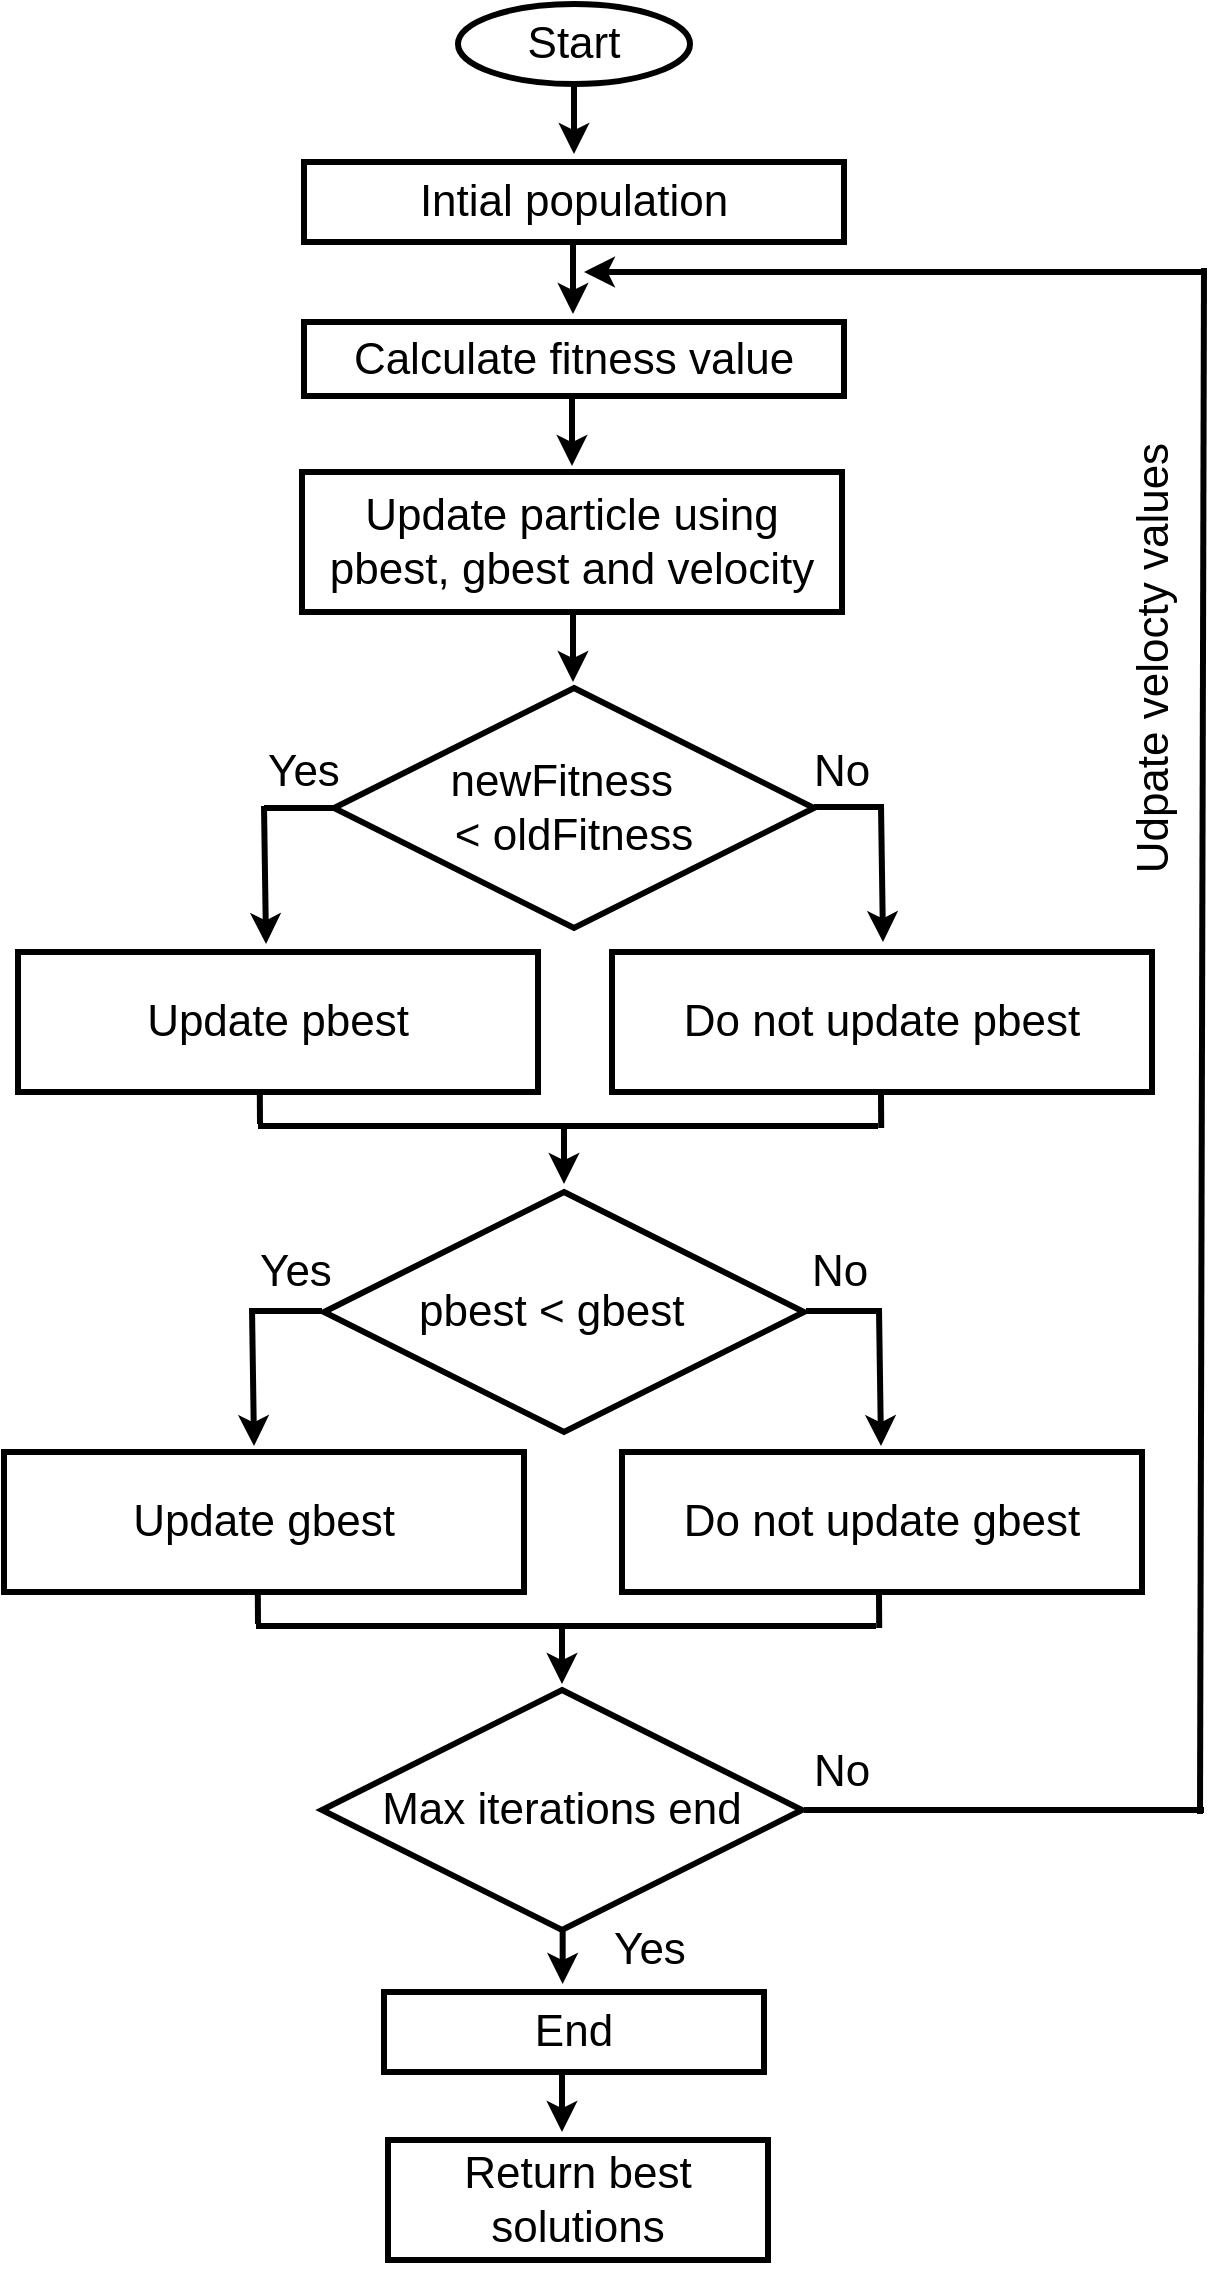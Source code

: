 <mxfile version="13.9.7" type="github">
  <diagram id="FKgOVd6op9hLZ679U8hH" name="Page-1">
    <mxGraphModel dx="1157" dy="1693" grid="1" gridSize="10" guides="1" tooltips="1" connect="1" arrows="1" fold="1" page="1" pageScale="1" pageWidth="827" pageHeight="1169" math="0" shadow="0">
      <root>
        <mxCell id="0" />
        <mxCell id="1" parent="0" />
        <mxCell id="yrOu8FVgPzleTjh1yl-w-63" value="" style="group" vertex="1" connectable="0" parent="1">
          <mxGeometry x="113" y="-1160" width="601" height="1133" as="geometry" />
        </mxCell>
        <mxCell id="yrOu8FVgPzleTjh1yl-w-39" value="" style="endArrow=classic;html=1;strokeWidth=3;fontSize=22;entryX=0.5;entryY=0;entryDx=0;entryDy=0;" edge="1" parent="yrOu8FVgPzleTjh1yl-w-63">
          <mxGeometry x="-139.67" y="353" width="50" height="50" as="geometry">
            <mxPoint x="279.33" y="960" as="sourcePoint" />
            <mxPoint x="279.33" y="990" as="targetPoint" />
          </mxGeometry>
        </mxCell>
        <mxCell id="yrOu8FVgPzleTjh1yl-w-48" value="" style="endArrow=classic;html=1;strokeWidth=3;fontSize=22;" edge="1" parent="yrOu8FVgPzleTjh1yl-w-63">
          <mxGeometry width="50" height="50" as="geometry">
            <mxPoint x="279" y="1031" as="sourcePoint" />
            <mxPoint x="279" y="1064" as="targetPoint" />
          </mxGeometry>
        </mxCell>
        <mxCell id="yrOu8FVgPzleTjh1yl-w-14" value="" style="endArrow=classic;html=1;fontSize=22;exitX=0.5;exitY=1;exitDx=0;exitDy=0;entryX=0.5;entryY=0;entryDx=0;entryDy=0;strokeWidth=3;" edge="1" parent="yrOu8FVgPzleTjh1yl-w-63">
          <mxGeometry width="50" height="50" as="geometry">
            <mxPoint x="285" y="36" as="sourcePoint" />
            <mxPoint x="285" y="75" as="targetPoint" />
          </mxGeometry>
        </mxCell>
        <mxCell id="yrOu8FVgPzleTjh1yl-w-1" value="Start" style="ellipse;whiteSpace=wrap;html=1;fontSize=22;strokeWidth=3;" vertex="1" parent="yrOu8FVgPzleTjh1yl-w-63">
          <mxGeometry x="227" width="116" height="40" as="geometry" />
        </mxCell>
        <mxCell id="yrOu8FVgPzleTjh1yl-w-2" value="Intial population" style="rounded=0;whiteSpace=wrap;html=1;fontSize=22;strokeWidth=3;" vertex="1" parent="yrOu8FVgPzleTjh1yl-w-63">
          <mxGeometry x="150" y="79" width="270" height="40" as="geometry" />
        </mxCell>
        <mxCell id="yrOu8FVgPzleTjh1yl-w-3" value="Calculate fitness value" style="rounded=0;whiteSpace=wrap;html=1;fontSize=22;strokeWidth=3;" vertex="1" parent="yrOu8FVgPzleTjh1yl-w-63">
          <mxGeometry x="150" y="159" width="270" height="37" as="geometry" />
        </mxCell>
        <mxCell id="yrOu8FVgPzleTjh1yl-w-4" value="Update particle using pbest, gbest and velocity" style="rounded=0;whiteSpace=wrap;html=1;fontSize=22;strokeWidth=3;" vertex="1" parent="yrOu8FVgPzleTjh1yl-w-63">
          <mxGeometry x="149" y="234" width="270" height="70" as="geometry" />
        </mxCell>
        <mxCell id="yrOu8FVgPzleTjh1yl-w-5" value="newFitness&amp;nbsp;&amp;nbsp;&lt;br&gt;&amp;lt; oldFitness" style="rhombus;whiteSpace=wrap;html=1;fontSize=22;strokeWidth=3;" vertex="1" parent="yrOu8FVgPzleTjh1yl-w-63">
          <mxGeometry x="165" y="342" width="240" height="120" as="geometry" />
        </mxCell>
        <mxCell id="yrOu8FVgPzleTjh1yl-w-6" value="Update pbest" style="rounded=0;whiteSpace=wrap;html=1;fontSize=22;strokeWidth=3;" vertex="1" parent="yrOu8FVgPzleTjh1yl-w-63">
          <mxGeometry x="7" y="474" width="260" height="70" as="geometry" />
        </mxCell>
        <mxCell id="yrOu8FVgPzleTjh1yl-w-7" value="Do not update pbest" style="rounded=0;whiteSpace=wrap;html=1;fontSize=22;strokeWidth=3;" vertex="1" parent="yrOu8FVgPzleTjh1yl-w-63">
          <mxGeometry x="304" y="474" width="270" height="70" as="geometry" />
        </mxCell>
        <mxCell id="yrOu8FVgPzleTjh1yl-w-8" value="pbest &amp;lt; gbest&amp;nbsp;&amp;nbsp;&lt;br&gt;" style="rhombus;whiteSpace=wrap;html=1;fontSize=22;strokeWidth=3;" vertex="1" parent="yrOu8FVgPzleTjh1yl-w-63">
          <mxGeometry x="160" y="594" width="240" height="120" as="geometry" />
        </mxCell>
        <mxCell id="yrOu8FVgPzleTjh1yl-w-9" value="Update gbest" style="rounded=0;whiteSpace=wrap;html=1;fontSize=22;strokeWidth=3;" vertex="1" parent="yrOu8FVgPzleTjh1yl-w-63">
          <mxGeometry y="724" width="260" height="70" as="geometry" />
        </mxCell>
        <mxCell id="yrOu8FVgPzleTjh1yl-w-10" value="Do not update gbest" style="rounded=0;whiteSpace=wrap;html=1;fontSize=22;strokeWidth=3;" vertex="1" parent="yrOu8FVgPzleTjh1yl-w-63">
          <mxGeometry x="309" y="724" width="260" height="70" as="geometry" />
        </mxCell>
        <mxCell id="yrOu8FVgPzleTjh1yl-w-11" value="Max iterations end" style="rhombus;whiteSpace=wrap;html=1;fontSize=22;strokeWidth=3;" vertex="1" parent="yrOu8FVgPzleTjh1yl-w-63">
          <mxGeometry x="159" y="843" width="240" height="120" as="geometry" />
        </mxCell>
        <mxCell id="yrOu8FVgPzleTjh1yl-w-12" value="End" style="rounded=0;whiteSpace=wrap;html=1;fontSize=22;strokeWidth=3;" vertex="1" parent="yrOu8FVgPzleTjh1yl-w-63">
          <mxGeometry x="190" y="994" width="190" height="40" as="geometry" />
        </mxCell>
        <mxCell id="yrOu8FVgPzleTjh1yl-w-13" value="Return best solutions" style="rounded=0;whiteSpace=wrap;html=1;fontSize=22;strokeWidth=3;" vertex="1" parent="yrOu8FVgPzleTjh1yl-w-63">
          <mxGeometry x="192" y="1068" width="190" height="60" as="geometry" />
        </mxCell>
        <mxCell id="yrOu8FVgPzleTjh1yl-w-15" value="" style="endArrow=classic;html=1;fontSize=22;exitX=0.5;exitY=1;exitDx=0;exitDy=0;entryX=0.5;entryY=0;entryDx=0;entryDy=0;strokeWidth=3;" edge="1" parent="yrOu8FVgPzleTjh1yl-w-63">
          <mxGeometry width="50" height="50" as="geometry">
            <mxPoint x="284.5" y="120" as="sourcePoint" />
            <mxPoint x="284.5" y="155" as="targetPoint" />
          </mxGeometry>
        </mxCell>
        <mxCell id="yrOu8FVgPzleTjh1yl-w-16" value="" style="endArrow=classic;html=1;fontSize=22;exitX=0.5;exitY=1;exitDx=0;exitDy=0;entryX=0.5;entryY=0;entryDx=0;entryDy=0;strokeWidth=3;" edge="1" parent="yrOu8FVgPzleTjh1yl-w-63">
          <mxGeometry width="50" height="50" as="geometry">
            <mxPoint x="284" y="196" as="sourcePoint" />
            <mxPoint x="284" y="231" as="targetPoint" />
          </mxGeometry>
        </mxCell>
        <mxCell id="yrOu8FVgPzleTjh1yl-w-17" value="" style="endArrow=classic;html=1;fontSize=22;exitX=0.5;exitY=1;exitDx=0;exitDy=0;entryX=0.5;entryY=0;entryDx=0;entryDy=0;strokeWidth=3;" edge="1" parent="yrOu8FVgPzleTjh1yl-w-63">
          <mxGeometry width="50" height="50" as="geometry">
            <mxPoint x="284.5" y="304" as="sourcePoint" />
            <mxPoint x="284.5" y="339" as="targetPoint" />
          </mxGeometry>
        </mxCell>
        <mxCell id="yrOu8FVgPzleTjh1yl-w-18" value="" style="endArrow=none;html=1;strokeWidth=3;fontSize=22;" edge="1" parent="yrOu8FVgPzleTjh1yl-w-63">
          <mxGeometry width="50" height="50" as="geometry">
            <mxPoint x="130" y="402" as="sourcePoint" />
            <mxPoint x="165" y="402" as="targetPoint" />
          </mxGeometry>
        </mxCell>
        <mxCell id="yrOu8FVgPzleTjh1yl-w-19" value="" style="endArrow=classic;html=1;strokeWidth=3;fontSize=22;entryX=0.477;entryY=-0.014;entryDx=0;entryDy=0;entryPerimeter=0;" edge="1" parent="yrOu8FVgPzleTjh1yl-w-63">
          <mxGeometry width="50" height="50" as="geometry">
            <mxPoint x="130" y="401" as="sourcePoint" />
            <mxPoint x="131.02" y="470.02" as="targetPoint" />
          </mxGeometry>
        </mxCell>
        <mxCell id="yrOu8FVgPzleTjh1yl-w-20" value="" style="endArrow=none;html=1;strokeWidth=3;fontSize=22;" edge="1" parent="yrOu8FVgPzleTjh1yl-w-63">
          <mxGeometry width="50" height="50" as="geometry">
            <mxPoint x="405" y="401.5" as="sourcePoint" />
            <mxPoint x="440" y="401.5" as="targetPoint" />
          </mxGeometry>
        </mxCell>
        <mxCell id="yrOu8FVgPzleTjh1yl-w-21" value="" style="endArrow=classic;html=1;strokeWidth=3;fontSize=22;entryX=0.477;entryY=-0.014;entryDx=0;entryDy=0;entryPerimeter=0;" edge="1" parent="yrOu8FVgPzleTjh1yl-w-63">
          <mxGeometry width="50" height="50" as="geometry">
            <mxPoint x="438.49" y="400" as="sourcePoint" />
            <mxPoint x="439.51" y="469.02" as="targetPoint" />
          </mxGeometry>
        </mxCell>
        <mxCell id="yrOu8FVgPzleTjh1yl-w-27" value="" style="endArrow=none;html=1;strokeWidth=3;fontSize=22;" edge="1" parent="yrOu8FVgPzleTjh1yl-w-63">
          <mxGeometry width="50" height="50" as="geometry">
            <mxPoint x="124" y="653.5" as="sourcePoint" />
            <mxPoint x="159" y="653.5" as="targetPoint" />
          </mxGeometry>
        </mxCell>
        <mxCell id="yrOu8FVgPzleTjh1yl-w-28" value="" style="endArrow=none;html=1;strokeWidth=3;fontSize=22;" edge="1" parent="yrOu8FVgPzleTjh1yl-w-63">
          <mxGeometry width="50" height="50" as="geometry">
            <mxPoint x="401" y="653.5" as="sourcePoint" />
            <mxPoint x="436" y="653.5" as="targetPoint" />
          </mxGeometry>
        </mxCell>
        <mxCell id="yrOu8FVgPzleTjh1yl-w-29" value="" style="endArrow=classic;html=1;strokeWidth=3;fontSize=22;entryX=0.477;entryY=-0.014;entryDx=0;entryDy=0;entryPerimeter=0;" edge="1" parent="yrOu8FVgPzleTjh1yl-w-63">
          <mxGeometry width="50" height="50" as="geometry">
            <mxPoint x="124" y="652" as="sourcePoint" />
            <mxPoint x="125.02" y="721.02" as="targetPoint" />
          </mxGeometry>
        </mxCell>
        <mxCell id="yrOu8FVgPzleTjh1yl-w-30" value="" style="endArrow=classic;html=1;strokeWidth=3;fontSize=22;entryX=0.477;entryY=-0.014;entryDx=0;entryDy=0;entryPerimeter=0;" edge="1" parent="yrOu8FVgPzleTjh1yl-w-63">
          <mxGeometry width="50" height="50" as="geometry">
            <mxPoint x="437.49" y="652" as="sourcePoint" />
            <mxPoint x="438.51" y="721.02" as="targetPoint" />
          </mxGeometry>
        </mxCell>
        <mxCell id="yrOu8FVgPzleTjh1yl-w-32" value="" style="group" vertex="1" connectable="0" parent="yrOu8FVgPzleTjh1yl-w-63">
          <mxGeometry x="126" y="793.01" width="311.6" height="46.99" as="geometry" />
        </mxCell>
        <mxCell id="yrOu8FVgPzleTjh1yl-w-33" value="" style="endArrow=none;html=1;strokeWidth=3;fontSize=22;" edge="1" parent="yrOu8FVgPzleTjh1yl-w-32">
          <mxGeometry width="50" height="50" relative="1" as="geometry">
            <mxPoint y="17.99" as="sourcePoint" />
            <mxPoint x="310" y="17.99" as="targetPoint" />
          </mxGeometry>
        </mxCell>
        <mxCell id="yrOu8FVgPzleTjh1yl-w-34" value="" style="endArrow=none;html=1;strokeWidth=3;fontSize=22;entryX=0.465;entryY=1.043;entryDx=0;entryDy=0;entryPerimeter=0;" edge="1" parent="yrOu8FVgPzleTjh1yl-w-32">
          <mxGeometry width="50" height="50" relative="1" as="geometry">
            <mxPoint x="1" y="16.99" as="sourcePoint" />
            <mxPoint x="0.9" as="targetPoint" />
          </mxGeometry>
        </mxCell>
        <mxCell id="yrOu8FVgPzleTjh1yl-w-35" value="" style="endArrow=none;html=1;strokeWidth=3;fontSize=22;entryX=0.465;entryY=1.043;entryDx=0;entryDy=0;entryPerimeter=0;" edge="1" parent="yrOu8FVgPzleTjh1yl-w-32">
          <mxGeometry width="50" height="50" relative="1" as="geometry">
            <mxPoint x="311.6" y="18.98" as="sourcePoint" />
            <mxPoint x="311.5" y="1.99" as="targetPoint" />
          </mxGeometry>
        </mxCell>
        <mxCell id="yrOu8FVgPzleTjh1yl-w-36" value="" style="endArrow=classic;html=1;strokeWidth=3;fontSize=22;entryX=0.5;entryY=0;entryDx=0;entryDy=0;" edge="1" parent="yrOu8FVgPzleTjh1yl-w-32">
          <mxGeometry width="50" height="50" relative="1" as="geometry">
            <mxPoint x="153" y="16.99" as="sourcePoint" />
            <mxPoint x="153" y="46.99" as="targetPoint" />
          </mxGeometry>
        </mxCell>
        <mxCell id="yrOu8FVgPzleTjh1yl-w-22" value="" style="endArrow=none;html=1;strokeWidth=3;fontSize=22;" edge="1" parent="yrOu8FVgPzleTjh1yl-w-63">
          <mxGeometry x="127" y="543" width="50" height="50" as="geometry">
            <mxPoint x="127" y="560.99" as="sourcePoint" />
            <mxPoint x="437" y="560.99" as="targetPoint" />
          </mxGeometry>
        </mxCell>
        <mxCell id="yrOu8FVgPzleTjh1yl-w-24" value="" style="endArrow=none;html=1;strokeWidth=3;fontSize=22;entryX=0.465;entryY=1.043;entryDx=0;entryDy=0;entryPerimeter=0;" edge="1" parent="yrOu8FVgPzleTjh1yl-w-63">
          <mxGeometry x="127" y="543" width="50" height="50" as="geometry">
            <mxPoint x="128" y="559.99" as="sourcePoint" />
            <mxPoint x="127.9" y="543" as="targetPoint" />
          </mxGeometry>
        </mxCell>
        <mxCell id="yrOu8FVgPzleTjh1yl-w-25" value="" style="endArrow=none;html=1;strokeWidth=3;fontSize=22;entryX=0.465;entryY=1.043;entryDx=0;entryDy=0;entryPerimeter=0;" edge="1" parent="yrOu8FVgPzleTjh1yl-w-63">
          <mxGeometry x="127" y="543" width="50" height="50" as="geometry">
            <mxPoint x="438.6" y="561.98" as="sourcePoint" />
            <mxPoint x="438.5" y="544.99" as="targetPoint" />
          </mxGeometry>
        </mxCell>
        <mxCell id="yrOu8FVgPzleTjh1yl-w-26" value="" style="endArrow=classic;html=1;strokeWidth=3;fontSize=22;entryX=0.5;entryY=0;entryDx=0;entryDy=0;" edge="1" parent="yrOu8FVgPzleTjh1yl-w-63">
          <mxGeometry x="127" y="543" width="50" height="50" as="geometry">
            <mxPoint x="280" y="559.99" as="sourcePoint" />
            <mxPoint x="280" y="589.99" as="targetPoint" />
          </mxGeometry>
        </mxCell>
        <mxCell id="yrOu8FVgPzleTjh1yl-w-51" value="" style="endArrow=none;html=1;strokeWidth=3;fontSize=22;" edge="1" parent="yrOu8FVgPzleTjh1yl-w-63">
          <mxGeometry width="50" height="50" as="geometry">
            <mxPoint x="400" y="903" as="sourcePoint" />
            <mxPoint x="600" y="903" as="targetPoint" />
          </mxGeometry>
        </mxCell>
        <mxCell id="yrOu8FVgPzleTjh1yl-w-52" value="" style="endArrow=none;html=1;strokeWidth=3;fontSize=22;" edge="1" parent="yrOu8FVgPzleTjh1yl-w-63">
          <mxGeometry width="50" height="50" as="geometry">
            <mxPoint x="598" y="905" as="sourcePoint" />
            <mxPoint x="600" y="132" as="targetPoint" />
          </mxGeometry>
        </mxCell>
        <mxCell id="yrOu8FVgPzleTjh1yl-w-53" value="" style="endArrow=classic;html=1;strokeWidth=3;fontSize=22;" edge="1" parent="yrOu8FVgPzleTjh1yl-w-63">
          <mxGeometry width="50" height="50" as="geometry">
            <mxPoint x="601" y="134" as="sourcePoint" />
            <mxPoint x="290" y="134" as="targetPoint" />
          </mxGeometry>
        </mxCell>
        <mxCell id="yrOu8FVgPzleTjh1yl-w-54" value="No" style="text;html=1;strokeColor=none;fillColor=none;align=center;verticalAlign=middle;whiteSpace=wrap;rounded=0;fontSize=22;" vertex="1" parent="yrOu8FVgPzleTjh1yl-w-63">
          <mxGeometry x="399" y="874" width="40" height="20" as="geometry" />
        </mxCell>
        <mxCell id="yrOu8FVgPzleTjh1yl-w-55" value="Yes" style="text;html=1;strokeColor=none;fillColor=none;align=center;verticalAlign=middle;whiteSpace=wrap;rounded=0;fontSize=22;" vertex="1" parent="yrOu8FVgPzleTjh1yl-w-63">
          <mxGeometry x="303" y="963" width="40" height="20" as="geometry" />
        </mxCell>
        <mxCell id="yrOu8FVgPzleTjh1yl-w-56" value="Yes" style="text;html=1;strokeColor=none;fillColor=none;align=center;verticalAlign=middle;whiteSpace=wrap;rounded=0;fontSize=22;" vertex="1" parent="yrOu8FVgPzleTjh1yl-w-63">
          <mxGeometry x="126" y="624" width="40" height="20" as="geometry" />
        </mxCell>
        <mxCell id="yrOu8FVgPzleTjh1yl-w-57" value="No" style="text;html=1;strokeColor=none;fillColor=none;align=center;verticalAlign=middle;whiteSpace=wrap;rounded=0;fontSize=22;" vertex="1" parent="yrOu8FVgPzleTjh1yl-w-63">
          <mxGeometry x="397.6" y="624" width="40" height="20" as="geometry" />
        </mxCell>
        <mxCell id="yrOu8FVgPzleTjh1yl-w-58" value="Yes" style="text;html=1;strokeColor=none;fillColor=none;align=center;verticalAlign=middle;whiteSpace=wrap;rounded=0;fontSize=22;" vertex="1" parent="yrOu8FVgPzleTjh1yl-w-63">
          <mxGeometry x="130" y="374" width="40" height="20" as="geometry" />
        </mxCell>
        <mxCell id="yrOu8FVgPzleTjh1yl-w-59" value="No" style="text;html=1;strokeColor=none;fillColor=none;align=center;verticalAlign=middle;whiteSpace=wrap;rounded=0;fontSize=22;" vertex="1" parent="yrOu8FVgPzleTjh1yl-w-63">
          <mxGeometry x="399" y="374" width="40" height="20" as="geometry" />
        </mxCell>
        <mxCell id="yrOu8FVgPzleTjh1yl-w-60" value="Udpate velocty values&amp;nbsp;" style="text;html=1;strokeColor=none;fillColor=none;align=center;verticalAlign=middle;whiteSpace=wrap;rounded=0;fontSize=22;rotation=-90;" vertex="1" parent="yrOu8FVgPzleTjh1yl-w-63">
          <mxGeometry x="420" y="304" width="310" height="40" as="geometry" />
        </mxCell>
      </root>
    </mxGraphModel>
  </diagram>
</mxfile>

